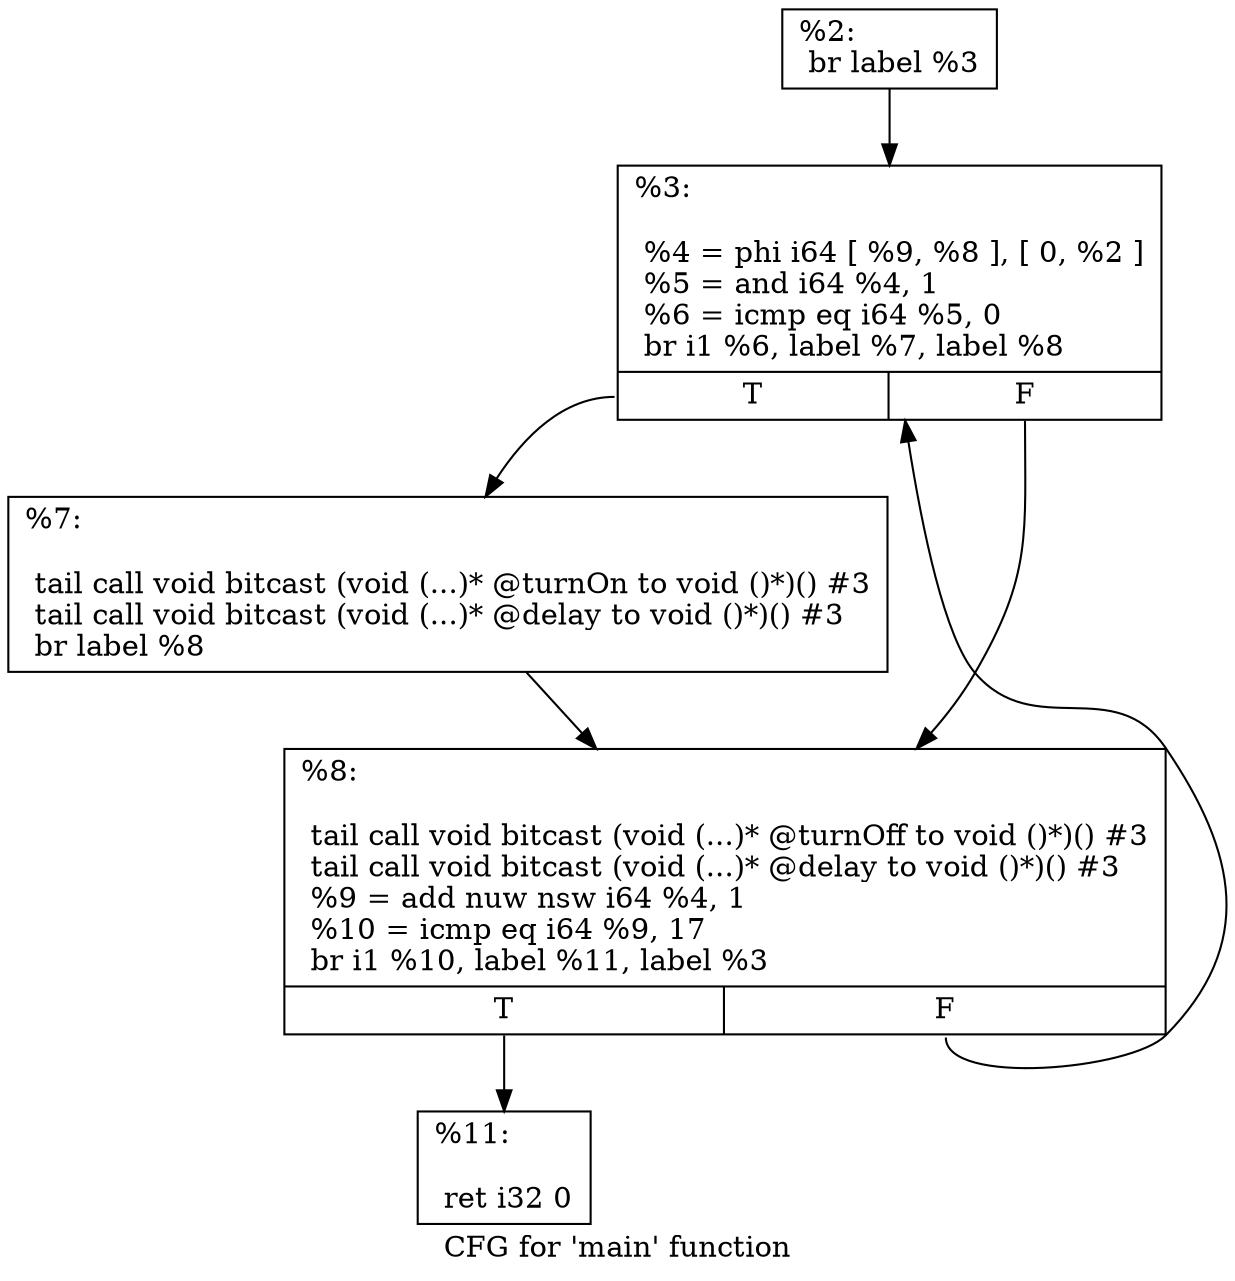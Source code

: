 digraph "CFG for 'main' function" {
	label="CFG for 'main' function";

	Node0xb1b240 [shape=record,label="{%2:\l  br label %3\l}"];
	Node0xb1b240 -> Node0xb1b2b0;
	Node0xb1b2b0 [shape=record,label="{%3:\l\l  %4 = phi i64 [ %9, %8 ], [ 0, %2 ]\l  %5 = and i64 %4, 1\l  %6 = icmp eq i64 %5, 0\l  br i1 %6, label %7, label %8\l|{<s0>T|<s1>F}}"];
	Node0xb1b2b0:s0 -> Node0xb1b3c8;
	Node0xb1b2b0:s1 -> Node0xb1ae88;
	Node0xb1b3c8 [shape=record,label="{%7:\l\l  tail call void bitcast (void (...)* @turnOn to void ()*)() #3\l  tail call void bitcast (void (...)* @delay to void ()*)() #3\l  br label %8\l}"];
	Node0xb1b3c8 -> Node0xb1ae88;
	Node0xb1ae88 [shape=record,label="{%8:\l\l  tail call void bitcast (void (...)* @turnOff to void ()*)() #3\l  tail call void bitcast (void (...)* @delay to void ()*)() #3\l  %9 = add nuw nsw i64 %4, 1\l  %10 = icmp eq i64 %9, 17\l  br i1 %10, label %11, label %3\l|{<s0>T|<s1>F}}"];
	Node0xb1ae88:s0 -> Node0xb1b438;
	Node0xb1ae88:s1 -> Node0xb1b2b0;
	Node0xb1b438 [shape=record,label="{%11:\l\l  ret i32 0\l}"];
}
